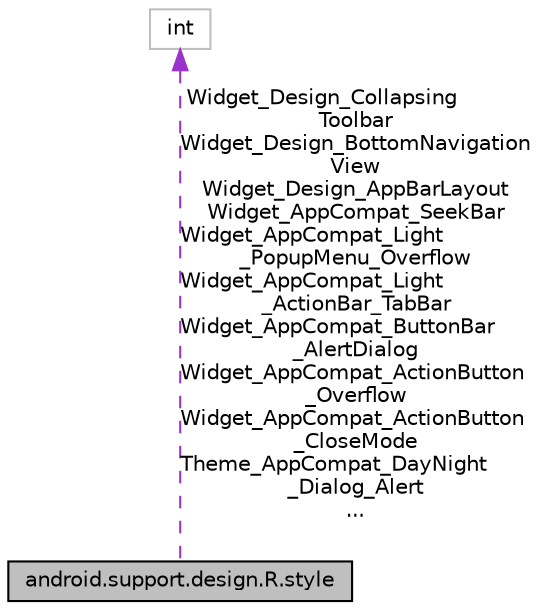digraph "android.support.design.R.style"
{
 // INTERACTIVE_SVG=YES
 // LATEX_PDF_SIZE
  edge [fontname="Helvetica",fontsize="10",labelfontname="Helvetica",labelfontsize="10"];
  node [fontname="Helvetica",fontsize="10",shape=record];
  Node1 [label="android.support.design.R.style",height=0.2,width=0.4,color="black", fillcolor="grey75", style="filled", fontcolor="black",tooltip=" "];
  Node2 -> Node1 [dir="back",color="darkorchid3",fontsize="10",style="dashed",label=" Widget_Design_Collapsing\lToolbar\nWidget_Design_BottomNavigation\lView\nWidget_Design_AppBarLayout\nWidget_AppCompat_SeekBar\nWidget_AppCompat_Light\l_PopupMenu_Overflow\nWidget_AppCompat_Light\l_ActionBar_TabBar\nWidget_AppCompat_ButtonBar\l_AlertDialog\nWidget_AppCompat_ActionButton\l_Overflow\nWidget_AppCompat_ActionButton\l_CloseMode\nTheme_AppCompat_DayNight\l_Dialog_Alert\n..." ,fontname="Helvetica"];
  Node2 [label="int",height=0.2,width=0.4,color="grey75", fillcolor="white", style="filled",tooltip=" "];
}
